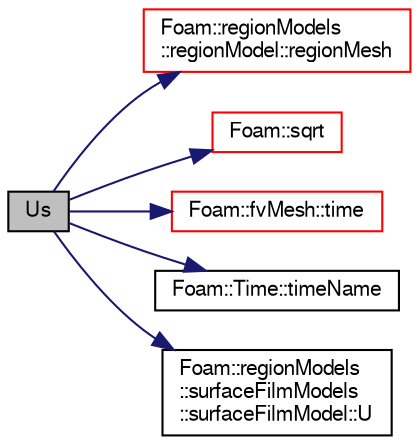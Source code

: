 digraph "Us"
{
  bgcolor="transparent";
  edge [fontname="FreeSans",fontsize="10",labelfontname="FreeSans",labelfontsize="10"];
  node [fontname="FreeSans",fontsize="10",shape=record];
  rankdir="LR";
  Node1 [label="Us",height=0.2,width=0.4,color="black", fillcolor="grey75", style="filled" fontcolor="black"];
  Node1 -> Node2 [color="midnightblue",fontsize="10",style="solid",fontname="FreeSans"];
  Node2 [label="Foam::regionModels\l::regionModel::regionMesh",height=0.2,width=0.4,color="red",URL="$a02071.html#a0c7874a65eec16e2afa43acd6055b16a",tooltip="Return the region mesh database. "];
  Node1 -> Node3 [color="midnightblue",fontsize="10",style="solid",fontname="FreeSans"];
  Node3 [label="Foam::sqrt",height=0.2,width=0.4,color="red",URL="$a10237.html#a8616bd62eebf2342a80222fecb1bda71"];
  Node1 -> Node4 [color="midnightblue",fontsize="10",style="solid",fontname="FreeSans"];
  Node4 [label="Foam::fvMesh::time",height=0.2,width=0.4,color="red",URL="$a00851.html#a48fcf6de2789aff6b430b5fc1a05693f",tooltip="Return the top-level database. "];
  Node1 -> Node5 [color="midnightblue",fontsize="10",style="solid",fontname="FreeSans"];
  Node5 [label="Foam::Time::timeName",height=0.2,width=0.4,color="black",URL="$a02535.html#ad9d86fef6eca18797c786726cf925179",tooltip="Return time name of given scalar time. "];
  Node1 -> Node6 [color="midnightblue",fontsize="10",style="solid",fontname="FreeSans"];
  Node6 [label="Foam::regionModels\l::surfaceFilmModels\l::surfaceFilmModel::U",height=0.2,width=0.4,color="black",URL="$a02411.html#a6a6670830c5a4cf66c69b2ff584df120",tooltip="Return the film velocity [m/s]. "];
}
